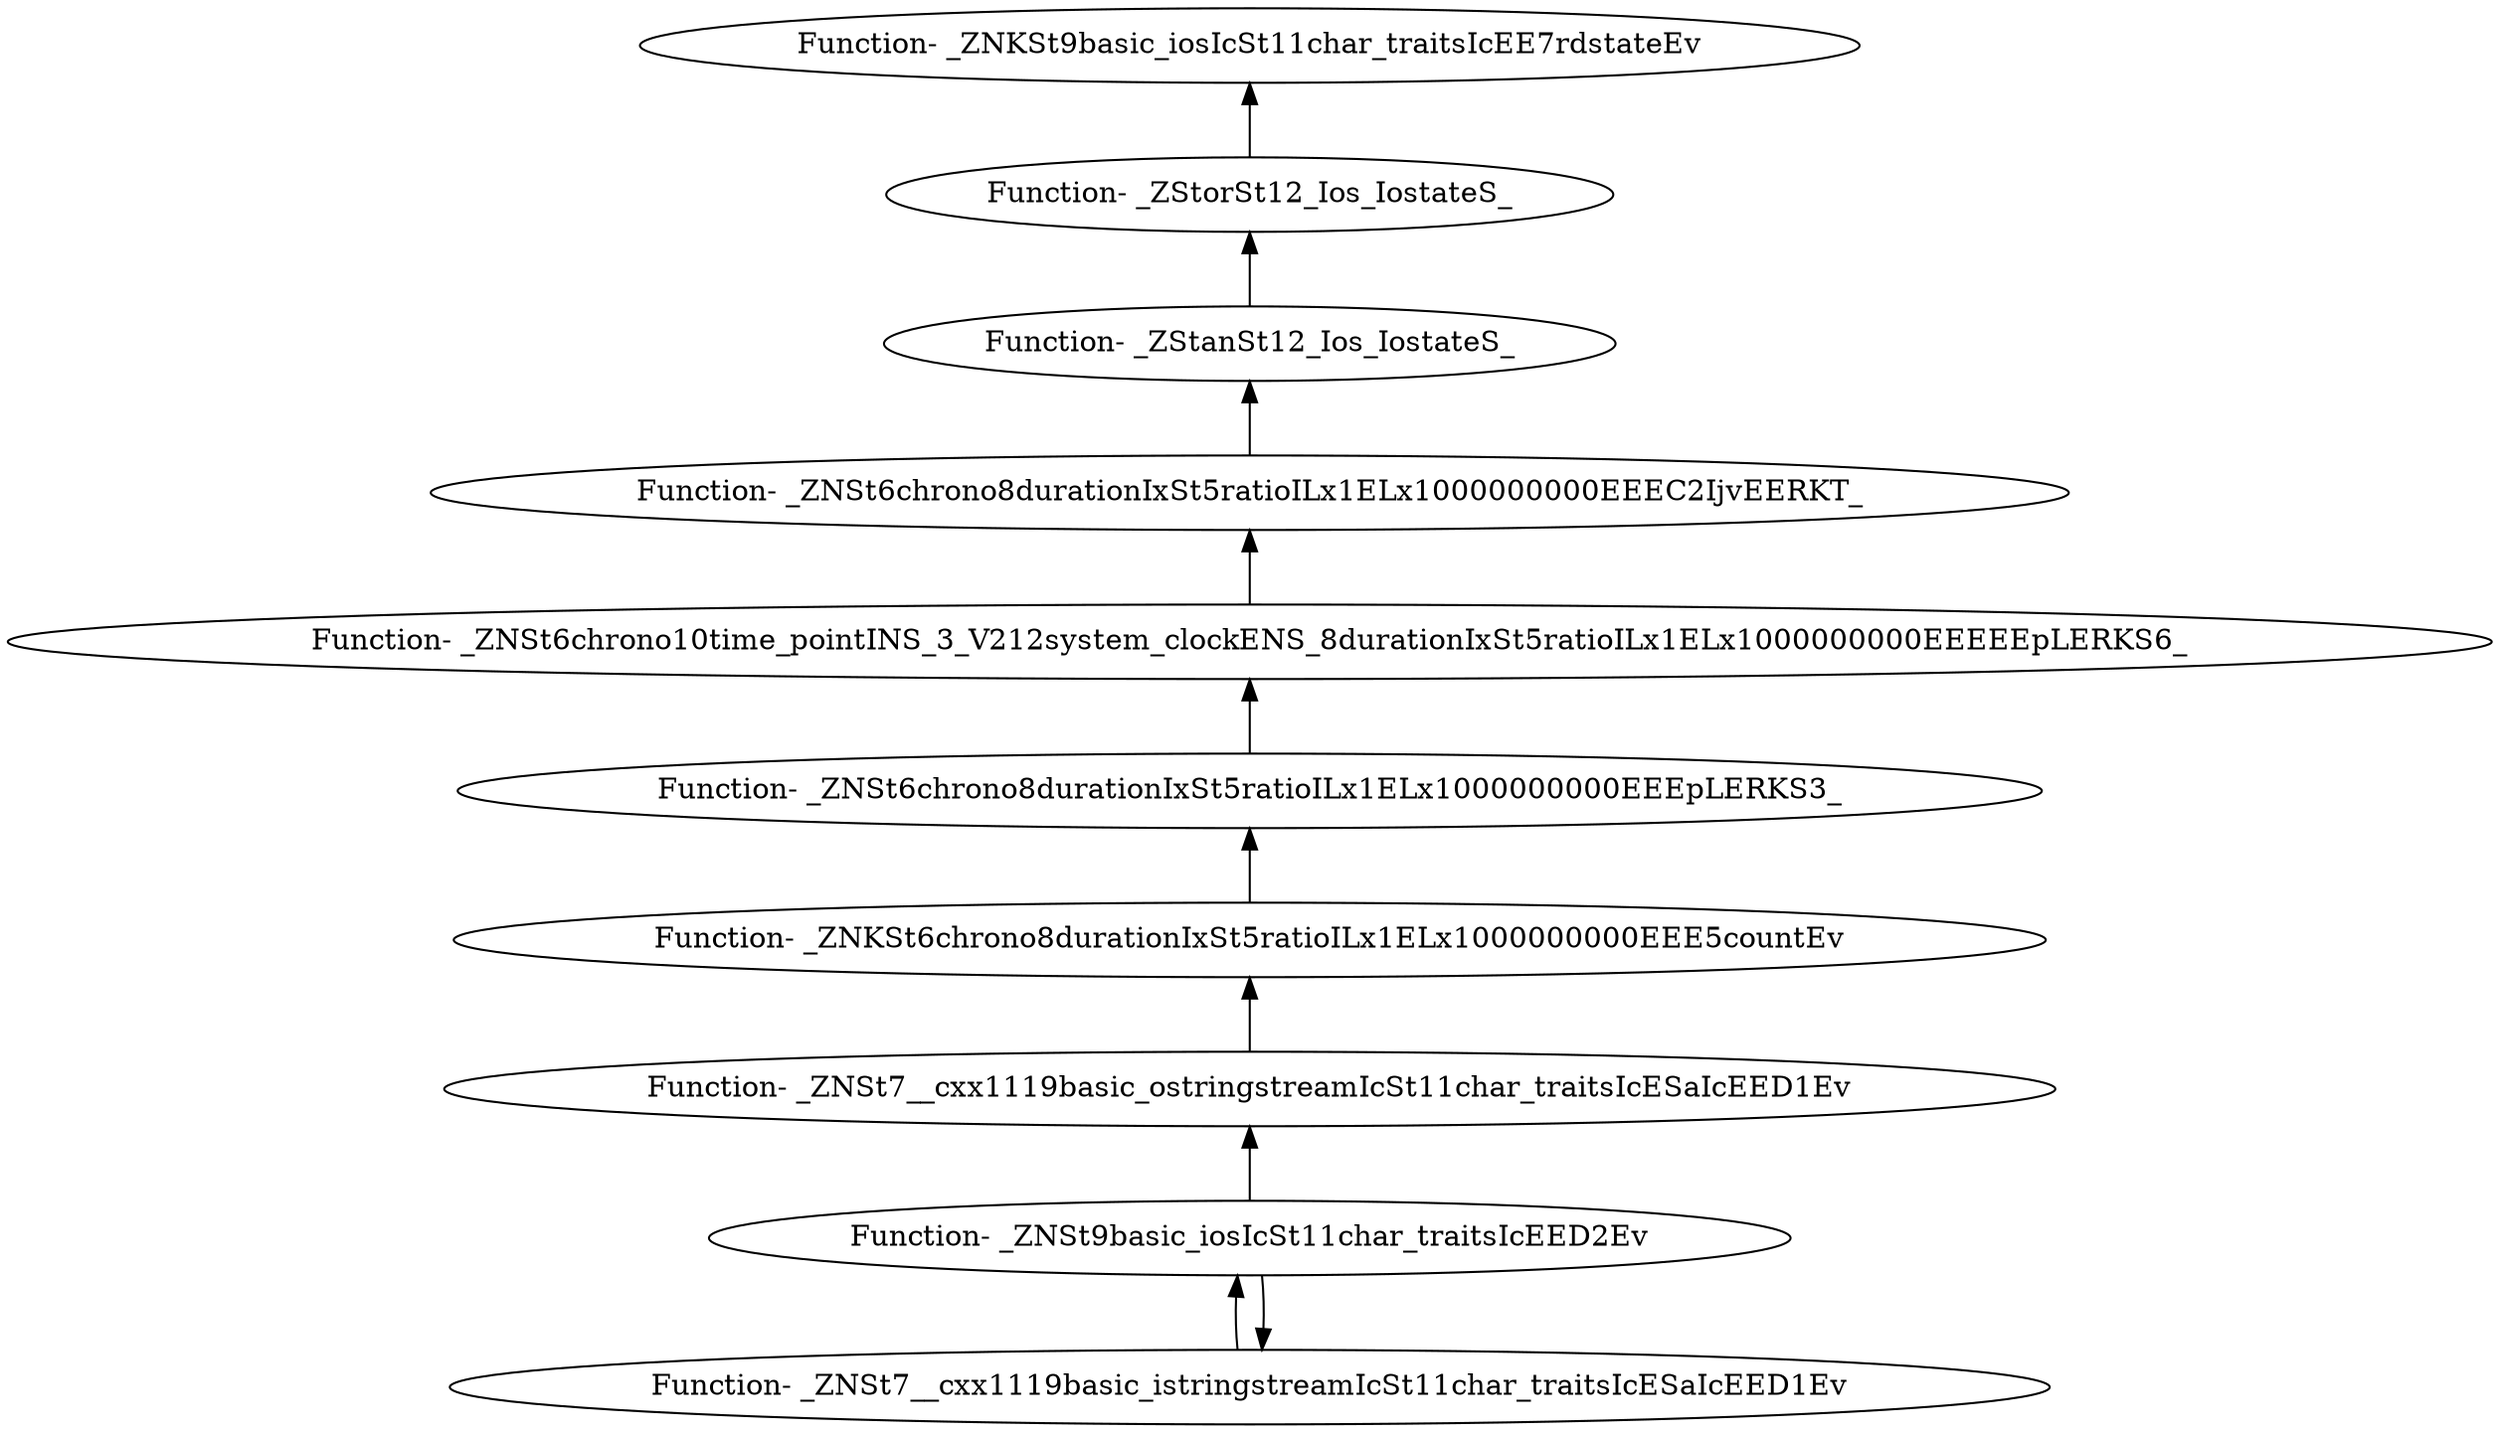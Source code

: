 digraph {
	"Function- _ZNSt9basic_iosIcSt11char_traitsIcEED2Ev"
	"Function- _ZNSt7__cxx1119basic_istringstreamIcSt11char_traitsIcESaIcEED1Ev"
	"Function- _ZNSt7__cxx1119basic_istringstreamIcSt11char_traitsIcESaIcEED1Ev" -> "Function- _ZNSt9basic_iosIcSt11char_traitsIcEED2Ev" [dir=back]
	"Function- _ZNSt9basic_iosIcSt11char_traitsIcEED2Ev"
	"Function- _ZNSt9basic_iosIcSt11char_traitsIcEED2Ev" -> "Function- _ZNSt7__cxx1119basic_istringstreamIcSt11char_traitsIcESaIcEED1Ev" [dir=back]
	"Function- _ZNSt7__cxx1119basic_ostringstreamIcSt11char_traitsIcESaIcEED1Ev"
	"Function- _ZNSt7__cxx1119basic_ostringstreamIcSt11char_traitsIcESaIcEED1Ev" -> "Function- _ZNSt9basic_iosIcSt11char_traitsIcEED2Ev" [dir=back]
	"Function- _ZNKSt6chrono8durationIxSt5ratioILx1ELx1000000000EEE5countEv"
	"Function- _ZNKSt6chrono8durationIxSt5ratioILx1ELx1000000000EEE5countEv" -> "Function- _ZNSt7__cxx1119basic_ostringstreamIcSt11char_traitsIcESaIcEED1Ev" [dir=back]
	"Function- _ZNSt6chrono8durationIxSt5ratioILx1ELx1000000000EEEpLERKS3_"
	"Function- _ZNSt6chrono8durationIxSt5ratioILx1ELx1000000000EEEpLERKS3_" -> "Function- _ZNKSt6chrono8durationIxSt5ratioILx1ELx1000000000EEE5countEv" [dir=back]
	"Function- _ZNSt6chrono10time_pointINS_3_V212system_clockENS_8durationIxSt5ratioILx1ELx1000000000EEEEEpLERKS6_"
	"Function- _ZNSt6chrono10time_pointINS_3_V212system_clockENS_8durationIxSt5ratioILx1ELx1000000000EEEEEpLERKS6_" -> "Function- _ZNSt6chrono8durationIxSt5ratioILx1ELx1000000000EEEpLERKS3_" [dir=back]
	"Function- _ZNSt6chrono8durationIxSt5ratioILx1ELx1000000000EEEC2IjvEERKT_"
	"Function- _ZNSt6chrono8durationIxSt5ratioILx1ELx1000000000EEEC2IjvEERKT_" -> "Function- _ZNSt6chrono10time_pointINS_3_V212system_clockENS_8durationIxSt5ratioILx1ELx1000000000EEEEEpLERKS6_" [dir=back]
	"Function- _ZStanSt12_Ios_IostateS_"
	"Function- _ZStanSt12_Ios_IostateS_" -> "Function- _ZNSt6chrono8durationIxSt5ratioILx1ELx1000000000EEEC2IjvEERKT_" [dir=back]
	"Function- _ZStorSt12_Ios_IostateS_"
	"Function- _ZStorSt12_Ios_IostateS_" -> "Function- _ZStanSt12_Ios_IostateS_" [dir=back]
	"Function- _ZNKSt9basic_iosIcSt11char_traitsIcEE7rdstateEv"
	"Function- _ZNKSt9basic_iosIcSt11char_traitsIcEE7rdstateEv" -> "Function- _ZStorSt12_Ios_IostateS_" [dir=back]
}
